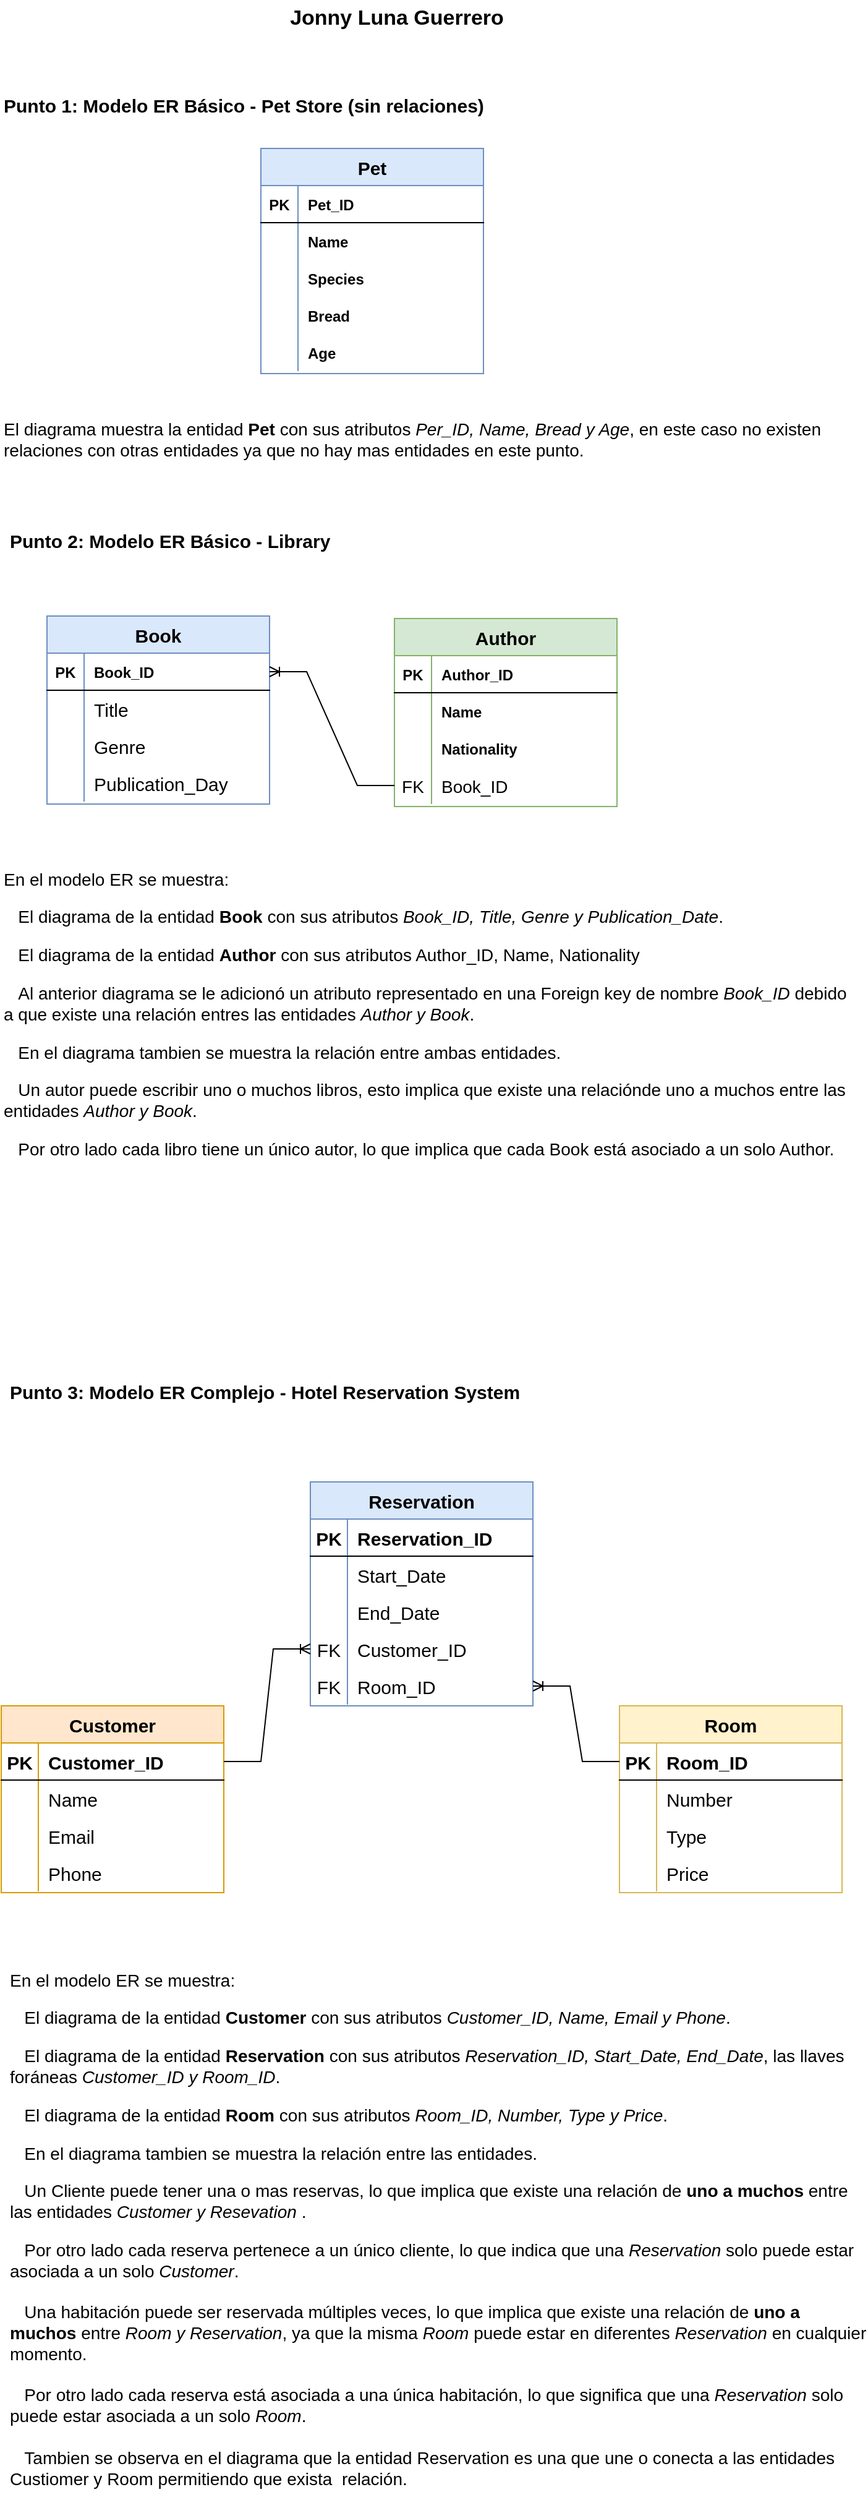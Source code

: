 <mxfile version="20.3.0" type="device"><diagram id="VT2uDDQlR1kWArNkpp_R" name="Página-1"><mxGraphModel dx="899" dy="1710" grid="1" gridSize="10" guides="1" tooltips="1" connect="1" arrows="1" fold="1" page="1" pageScale="1" pageWidth="850" pageHeight="1100" math="0" shadow="0"><root><mxCell id="0"/><mxCell id="1" parent="0"/><mxCell id="bZ0yk12IQ1p3R9AQlH9X-1" value="Pet" style="shape=table;startSize=30;container=1;collapsible=1;childLayout=tableLayout;fixedRows=1;rowLines=0;fontStyle=1;align=center;resizeLast=1;fontSize=15;fillColor=#dae8fc;strokeColor=#6c8ebf;" vertex="1" parent="1"><mxGeometry x="290" y="-930" width="180" height="182" as="geometry"/></mxCell><mxCell id="bZ0yk12IQ1p3R9AQlH9X-2" value="" style="shape=tableRow;horizontal=0;startSize=0;swimlaneHead=0;swimlaneBody=0;fillColor=none;collapsible=0;dropTarget=0;points=[[0,0.5],[1,0.5]];portConstraint=eastwest;top=0;left=0;right=0;bottom=1;" vertex="1" parent="bZ0yk12IQ1p3R9AQlH9X-1"><mxGeometry y="30" width="180" height="30" as="geometry"/></mxCell><mxCell id="bZ0yk12IQ1p3R9AQlH9X-3" value="PK" style="shape=partialRectangle;connectable=0;fillColor=none;top=0;left=0;bottom=0;right=0;fontStyle=1;overflow=hidden;" vertex="1" parent="bZ0yk12IQ1p3R9AQlH9X-2"><mxGeometry width="30" height="30" as="geometry"><mxRectangle width="30" height="30" as="alternateBounds"/></mxGeometry></mxCell><mxCell id="bZ0yk12IQ1p3R9AQlH9X-4" value="Pet_ID" style="shape=partialRectangle;connectable=0;fillColor=none;top=0;left=0;bottom=0;right=0;align=left;spacingLeft=6;fontStyle=1;overflow=hidden;" vertex="1" parent="bZ0yk12IQ1p3R9AQlH9X-2"><mxGeometry x="30" width="150" height="30" as="geometry"><mxRectangle width="150" height="30" as="alternateBounds"/></mxGeometry></mxCell><mxCell id="bZ0yk12IQ1p3R9AQlH9X-5" value="" style="shape=tableRow;horizontal=0;startSize=0;swimlaneHead=0;swimlaneBody=0;fillColor=none;collapsible=0;dropTarget=0;points=[[0,0.5],[1,0.5]];portConstraint=eastwest;top=0;left=0;right=0;bottom=0;" vertex="1" parent="bZ0yk12IQ1p3R9AQlH9X-1"><mxGeometry y="60" width="180" height="30" as="geometry"/></mxCell><mxCell id="bZ0yk12IQ1p3R9AQlH9X-6" value="" style="shape=partialRectangle;connectable=0;fillColor=none;top=0;left=0;bottom=0;right=0;editable=1;overflow=hidden;" vertex="1" parent="bZ0yk12IQ1p3R9AQlH9X-5"><mxGeometry width="30" height="30" as="geometry"><mxRectangle width="30" height="30" as="alternateBounds"/></mxGeometry></mxCell><mxCell id="bZ0yk12IQ1p3R9AQlH9X-7" value="Name" style="shape=partialRectangle;connectable=0;fillColor=none;top=0;left=0;bottom=0;right=0;align=left;spacingLeft=6;overflow=hidden;fontStyle=1" vertex="1" parent="bZ0yk12IQ1p3R9AQlH9X-5"><mxGeometry x="30" width="150" height="30" as="geometry"><mxRectangle width="150" height="30" as="alternateBounds"/></mxGeometry></mxCell><mxCell id="bZ0yk12IQ1p3R9AQlH9X-8" value="" style="shape=tableRow;horizontal=0;startSize=0;swimlaneHead=0;swimlaneBody=0;fillColor=none;collapsible=0;dropTarget=0;points=[[0,0.5],[1,0.5]];portConstraint=eastwest;top=0;left=0;right=0;bottom=0;" vertex="1" parent="bZ0yk12IQ1p3R9AQlH9X-1"><mxGeometry y="90" width="180" height="30" as="geometry"/></mxCell><mxCell id="bZ0yk12IQ1p3R9AQlH9X-9" value="" style="shape=partialRectangle;connectable=0;fillColor=none;top=0;left=0;bottom=0;right=0;editable=1;overflow=hidden;" vertex="1" parent="bZ0yk12IQ1p3R9AQlH9X-8"><mxGeometry width="30" height="30" as="geometry"><mxRectangle width="30" height="30" as="alternateBounds"/></mxGeometry></mxCell><mxCell id="bZ0yk12IQ1p3R9AQlH9X-10" value="Species" style="shape=partialRectangle;connectable=0;fillColor=none;top=0;left=0;bottom=0;right=0;align=left;spacingLeft=6;overflow=hidden;fontStyle=1" vertex="1" parent="bZ0yk12IQ1p3R9AQlH9X-8"><mxGeometry x="30" width="150" height="30" as="geometry"><mxRectangle width="150" height="30" as="alternateBounds"/></mxGeometry></mxCell><mxCell id="bZ0yk12IQ1p3R9AQlH9X-11" value="" style="shape=tableRow;horizontal=0;startSize=0;swimlaneHead=0;swimlaneBody=0;fillColor=none;collapsible=0;dropTarget=0;points=[[0,0.5],[1,0.5]];portConstraint=eastwest;top=0;left=0;right=0;bottom=0;" vertex="1" parent="bZ0yk12IQ1p3R9AQlH9X-1"><mxGeometry y="120" width="180" height="30" as="geometry"/></mxCell><mxCell id="bZ0yk12IQ1p3R9AQlH9X-12" value="" style="shape=partialRectangle;connectable=0;fillColor=none;top=0;left=0;bottom=0;right=0;editable=1;overflow=hidden;" vertex="1" parent="bZ0yk12IQ1p3R9AQlH9X-11"><mxGeometry width="30" height="30" as="geometry"><mxRectangle width="30" height="30" as="alternateBounds"/></mxGeometry></mxCell><mxCell id="bZ0yk12IQ1p3R9AQlH9X-13" value="Bread" style="shape=partialRectangle;connectable=0;fillColor=none;top=0;left=0;bottom=0;right=0;align=left;spacingLeft=6;overflow=hidden;fontStyle=1" vertex="1" parent="bZ0yk12IQ1p3R9AQlH9X-11"><mxGeometry x="30" width="150" height="30" as="geometry"><mxRectangle width="150" height="30" as="alternateBounds"/></mxGeometry></mxCell><mxCell id="bZ0yk12IQ1p3R9AQlH9X-17" value="" style="shape=tableRow;horizontal=0;startSize=0;swimlaneHead=0;swimlaneBody=0;fillColor=none;collapsible=0;dropTarget=0;points=[[0,0.5],[1,0.5]];portConstraint=eastwest;top=0;left=0;right=0;bottom=0;" vertex="1" parent="bZ0yk12IQ1p3R9AQlH9X-1"><mxGeometry y="150" width="180" height="30" as="geometry"/></mxCell><mxCell id="bZ0yk12IQ1p3R9AQlH9X-18" value="" style="shape=partialRectangle;connectable=0;fillColor=none;top=0;left=0;bottom=0;right=0;editable=1;overflow=hidden;" vertex="1" parent="bZ0yk12IQ1p3R9AQlH9X-17"><mxGeometry width="30" height="30" as="geometry"><mxRectangle width="30" height="30" as="alternateBounds"/></mxGeometry></mxCell><mxCell id="bZ0yk12IQ1p3R9AQlH9X-19" value="Age" style="shape=partialRectangle;connectable=0;fillColor=none;top=0;left=0;bottom=0;right=0;align=left;spacingLeft=6;overflow=hidden;fontStyle=1" vertex="1" parent="bZ0yk12IQ1p3R9AQlH9X-17"><mxGeometry x="30" width="150" height="30" as="geometry"><mxRectangle width="150" height="30" as="alternateBounds"/></mxGeometry></mxCell><mxCell id="bZ0yk12IQ1p3R9AQlH9X-20" value="Punto 1: Modelo ER Básico - Pet Store (sin relaciones)" style="text;whiteSpace=wrap;html=1;fontStyle=1;fontSize=15;" vertex="1" parent="1"><mxGeometry x="80" y="-980" width="440" height="40" as="geometry"/></mxCell><mxCell id="bZ0yk12IQ1p3R9AQlH9X-21" value="Punto 2: Modelo ER Básico - Library" style="text;whiteSpace=wrap;html=1;fontSize=15;fontStyle=1" vertex="1" parent="1"><mxGeometry x="85" y="-628" width="280" height="40" as="geometry"/></mxCell><mxCell id="bZ0yk12IQ1p3R9AQlH9X-22" value="Book" style="shape=table;startSize=30;container=1;collapsible=1;childLayout=tableLayout;fixedRows=1;rowLines=0;fontStyle=1;align=center;resizeLast=1;fontSize=15;fillColor=#dae8fc;strokeColor=#6c8ebf;" vertex="1" parent="1"><mxGeometry x="117" y="-552" width="180" height="152" as="geometry"/></mxCell><mxCell id="bZ0yk12IQ1p3R9AQlH9X-23" value="" style="shape=tableRow;horizontal=0;startSize=0;swimlaneHead=0;swimlaneBody=0;fillColor=none;collapsible=0;dropTarget=0;points=[[0,0.5],[1,0.5]];portConstraint=eastwest;top=0;left=0;right=0;bottom=1;fontSize=15;" vertex="1" parent="bZ0yk12IQ1p3R9AQlH9X-22"><mxGeometry y="30" width="180" height="30" as="geometry"/></mxCell><mxCell id="bZ0yk12IQ1p3R9AQlH9X-24" value="PK" style="shape=partialRectangle;connectable=0;fillColor=none;top=0;left=0;bottom=0;right=0;fontStyle=1;overflow=hidden;fontSize=12;" vertex="1" parent="bZ0yk12IQ1p3R9AQlH9X-23"><mxGeometry width="30" height="30" as="geometry"><mxRectangle width="30" height="30" as="alternateBounds"/></mxGeometry></mxCell><mxCell id="bZ0yk12IQ1p3R9AQlH9X-25" value="Book_ID" style="shape=partialRectangle;connectable=0;fillColor=none;top=0;left=0;bottom=0;right=0;align=left;spacingLeft=6;fontStyle=1;overflow=hidden;fontSize=12;" vertex="1" parent="bZ0yk12IQ1p3R9AQlH9X-23"><mxGeometry x="30" width="150" height="30" as="geometry"><mxRectangle width="150" height="30" as="alternateBounds"/></mxGeometry></mxCell><mxCell id="bZ0yk12IQ1p3R9AQlH9X-26" value="" style="shape=tableRow;horizontal=0;startSize=0;swimlaneHead=0;swimlaneBody=0;fillColor=none;collapsible=0;dropTarget=0;points=[[0,0.5],[1,0.5]];portConstraint=eastwest;top=0;left=0;right=0;bottom=0;fontSize=15;" vertex="1" parent="bZ0yk12IQ1p3R9AQlH9X-22"><mxGeometry y="60" width="180" height="30" as="geometry"/></mxCell><mxCell id="bZ0yk12IQ1p3R9AQlH9X-27" value="" style="shape=partialRectangle;connectable=0;fillColor=none;top=0;left=0;bottom=0;right=0;editable=1;overflow=hidden;fontSize=15;" vertex="1" parent="bZ0yk12IQ1p3R9AQlH9X-26"><mxGeometry width="30" height="30" as="geometry"><mxRectangle width="30" height="30" as="alternateBounds"/></mxGeometry></mxCell><mxCell id="bZ0yk12IQ1p3R9AQlH9X-28" value="Title" style="shape=partialRectangle;connectable=0;fillColor=none;top=0;left=0;bottom=0;right=0;align=left;spacingLeft=6;overflow=hidden;fontSize=15;" vertex="1" parent="bZ0yk12IQ1p3R9AQlH9X-26"><mxGeometry x="30" width="150" height="30" as="geometry"><mxRectangle width="150" height="30" as="alternateBounds"/></mxGeometry></mxCell><mxCell id="bZ0yk12IQ1p3R9AQlH9X-29" value="" style="shape=tableRow;horizontal=0;startSize=0;swimlaneHead=0;swimlaneBody=0;fillColor=none;collapsible=0;dropTarget=0;points=[[0,0.5],[1,0.5]];portConstraint=eastwest;top=0;left=0;right=0;bottom=0;fontSize=15;" vertex="1" parent="bZ0yk12IQ1p3R9AQlH9X-22"><mxGeometry y="90" width="180" height="30" as="geometry"/></mxCell><mxCell id="bZ0yk12IQ1p3R9AQlH9X-30" value="" style="shape=partialRectangle;connectable=0;fillColor=none;top=0;left=0;bottom=0;right=0;editable=1;overflow=hidden;fontSize=15;" vertex="1" parent="bZ0yk12IQ1p3R9AQlH9X-29"><mxGeometry width="30" height="30" as="geometry"><mxRectangle width="30" height="30" as="alternateBounds"/></mxGeometry></mxCell><mxCell id="bZ0yk12IQ1p3R9AQlH9X-31" value="Genre" style="shape=partialRectangle;connectable=0;fillColor=none;top=0;left=0;bottom=0;right=0;align=left;spacingLeft=6;overflow=hidden;fontSize=15;" vertex="1" parent="bZ0yk12IQ1p3R9AQlH9X-29"><mxGeometry x="30" width="150" height="30" as="geometry"><mxRectangle width="150" height="30" as="alternateBounds"/></mxGeometry></mxCell><mxCell id="bZ0yk12IQ1p3R9AQlH9X-32" value="" style="shape=tableRow;horizontal=0;startSize=0;swimlaneHead=0;swimlaneBody=0;fillColor=none;collapsible=0;dropTarget=0;points=[[0,0.5],[1,0.5]];portConstraint=eastwest;top=0;left=0;right=0;bottom=0;fontSize=15;" vertex="1" parent="bZ0yk12IQ1p3R9AQlH9X-22"><mxGeometry y="120" width="180" height="30" as="geometry"/></mxCell><mxCell id="bZ0yk12IQ1p3R9AQlH9X-33" value="" style="shape=partialRectangle;connectable=0;fillColor=none;top=0;left=0;bottom=0;right=0;editable=1;overflow=hidden;fontSize=15;" vertex="1" parent="bZ0yk12IQ1p3R9AQlH9X-32"><mxGeometry width="30" height="30" as="geometry"><mxRectangle width="30" height="30" as="alternateBounds"/></mxGeometry></mxCell><mxCell id="bZ0yk12IQ1p3R9AQlH9X-34" value="Publication_Day" style="shape=partialRectangle;connectable=0;fillColor=none;top=0;left=0;bottom=0;right=0;align=left;spacingLeft=6;overflow=hidden;fontSize=15;" vertex="1" parent="bZ0yk12IQ1p3R9AQlH9X-32"><mxGeometry x="30" width="150" height="30" as="geometry"><mxRectangle width="150" height="30" as="alternateBounds"/></mxGeometry></mxCell><mxCell id="bZ0yk12IQ1p3R9AQlH9X-35" value="Author" style="shape=table;startSize=30;container=1;collapsible=1;childLayout=tableLayout;fixedRows=1;rowLines=0;fontStyle=1;align=center;resizeLast=1;fontSize=15;fillColor=#d5e8d4;strokeColor=#82b366;" vertex="1" parent="1"><mxGeometry x="398" y="-550" width="180" height="152" as="geometry"/></mxCell><mxCell id="bZ0yk12IQ1p3R9AQlH9X-36" value="" style="shape=tableRow;horizontal=0;startSize=0;swimlaneHead=0;swimlaneBody=0;fillColor=none;collapsible=0;dropTarget=0;points=[[0,0.5],[1,0.5]];portConstraint=eastwest;top=0;left=0;right=0;bottom=1;fontSize=12;" vertex="1" parent="bZ0yk12IQ1p3R9AQlH9X-35"><mxGeometry y="30" width="180" height="30" as="geometry"/></mxCell><mxCell id="bZ0yk12IQ1p3R9AQlH9X-37" value="PK" style="shape=partialRectangle;connectable=0;fillColor=none;top=0;left=0;bottom=0;right=0;fontStyle=1;overflow=hidden;fontSize=12;" vertex="1" parent="bZ0yk12IQ1p3R9AQlH9X-36"><mxGeometry width="30" height="30" as="geometry"><mxRectangle width="30" height="30" as="alternateBounds"/></mxGeometry></mxCell><mxCell id="bZ0yk12IQ1p3R9AQlH9X-38" value="Author_ID" style="shape=partialRectangle;connectable=0;fillColor=none;top=0;left=0;bottom=0;right=0;align=left;spacingLeft=6;fontStyle=1;overflow=hidden;fontSize=12;" vertex="1" parent="bZ0yk12IQ1p3R9AQlH9X-36"><mxGeometry x="30" width="150" height="30" as="geometry"><mxRectangle width="150" height="30" as="alternateBounds"/></mxGeometry></mxCell><mxCell id="bZ0yk12IQ1p3R9AQlH9X-39" value="" style="shape=tableRow;horizontal=0;startSize=0;swimlaneHead=0;swimlaneBody=0;fillColor=none;collapsible=0;dropTarget=0;points=[[0,0.5],[1,0.5]];portConstraint=eastwest;top=0;left=0;right=0;bottom=0;fontSize=12;" vertex="1" parent="bZ0yk12IQ1p3R9AQlH9X-35"><mxGeometry y="60" width="180" height="30" as="geometry"/></mxCell><mxCell id="bZ0yk12IQ1p3R9AQlH9X-40" value="" style="shape=partialRectangle;connectable=0;fillColor=none;top=0;left=0;bottom=0;right=0;editable=1;overflow=hidden;fontSize=12;" vertex="1" parent="bZ0yk12IQ1p3R9AQlH9X-39"><mxGeometry width="30" height="30" as="geometry"><mxRectangle width="30" height="30" as="alternateBounds"/></mxGeometry></mxCell><mxCell id="bZ0yk12IQ1p3R9AQlH9X-41" value="Name" style="shape=partialRectangle;connectable=0;fillColor=none;top=0;left=0;bottom=0;right=0;align=left;spacingLeft=6;overflow=hidden;fontSize=12;fontStyle=1" vertex="1" parent="bZ0yk12IQ1p3R9AQlH9X-39"><mxGeometry x="30" width="150" height="30" as="geometry"><mxRectangle width="150" height="30" as="alternateBounds"/></mxGeometry></mxCell><mxCell id="bZ0yk12IQ1p3R9AQlH9X-42" value="" style="shape=tableRow;horizontal=0;startSize=0;swimlaneHead=0;swimlaneBody=0;fillColor=none;collapsible=0;dropTarget=0;points=[[0,0.5],[1,0.5]];portConstraint=eastwest;top=0;left=0;right=0;bottom=0;fontSize=12;" vertex="1" parent="bZ0yk12IQ1p3R9AQlH9X-35"><mxGeometry y="90" width="180" height="30" as="geometry"/></mxCell><mxCell id="bZ0yk12IQ1p3R9AQlH9X-43" value="" style="shape=partialRectangle;connectable=0;fillColor=none;top=0;left=0;bottom=0;right=0;editable=1;overflow=hidden;fontSize=12;" vertex="1" parent="bZ0yk12IQ1p3R9AQlH9X-42"><mxGeometry width="30" height="30" as="geometry"><mxRectangle width="30" height="30" as="alternateBounds"/></mxGeometry></mxCell><mxCell id="bZ0yk12IQ1p3R9AQlH9X-44" value="Nationality" style="shape=partialRectangle;connectable=0;fillColor=none;top=0;left=0;bottom=0;right=0;align=left;spacingLeft=6;overflow=hidden;fontSize=12;fontStyle=1" vertex="1" parent="bZ0yk12IQ1p3R9AQlH9X-42"><mxGeometry x="30" width="150" height="30" as="geometry"><mxRectangle width="150" height="30" as="alternateBounds"/></mxGeometry></mxCell><mxCell id="bZ0yk12IQ1p3R9AQlH9X-113" value="" style="shape=tableRow;horizontal=0;startSize=0;swimlaneHead=0;swimlaneBody=0;fillColor=none;collapsible=0;dropTarget=0;points=[[0,0.5],[1,0.5]];portConstraint=eastwest;top=0;left=0;right=0;bottom=0;fontFamily=Helvetica;fontSize=14;" vertex="1" parent="bZ0yk12IQ1p3R9AQlH9X-35"><mxGeometry y="120" width="180" height="30" as="geometry"/></mxCell><mxCell id="bZ0yk12IQ1p3R9AQlH9X-114" value="FK" style="shape=partialRectangle;connectable=0;fillColor=none;top=0;left=0;bottom=0;right=0;fontStyle=0;overflow=hidden;fontFamily=Helvetica;fontSize=14;" vertex="1" parent="bZ0yk12IQ1p3R9AQlH9X-113"><mxGeometry width="30" height="30" as="geometry"><mxRectangle width="30" height="30" as="alternateBounds"/></mxGeometry></mxCell><mxCell id="bZ0yk12IQ1p3R9AQlH9X-115" value="Book_ID" style="shape=partialRectangle;connectable=0;fillColor=none;top=0;left=0;bottom=0;right=0;align=left;spacingLeft=6;fontStyle=0;overflow=hidden;fontFamily=Helvetica;fontSize=14;" vertex="1" parent="bZ0yk12IQ1p3R9AQlH9X-113"><mxGeometry x="30" width="150" height="30" as="geometry"><mxRectangle width="150" height="30" as="alternateBounds"/></mxGeometry></mxCell><mxCell id="bZ0yk12IQ1p3R9AQlH9X-49" value="" style="edgeStyle=entityRelationEdgeStyle;fontSize=12;html=1;endArrow=ERoneToMany;rounded=0;entryX=1;entryY=0.5;entryDx=0;entryDy=0;exitX=0;exitY=0.5;exitDx=0;exitDy=0;" edge="1" parent="1" source="bZ0yk12IQ1p3R9AQlH9X-113" target="bZ0yk12IQ1p3R9AQlH9X-23"><mxGeometry width="100" height="100" relative="1" as="geometry"><mxPoint x="465" y="-387" as="sourcePoint"/><mxPoint x="365" y="-487" as="targetPoint"/></mxGeometry></mxCell><mxCell id="bZ0yk12IQ1p3R9AQlH9X-50" value="Punto 3: Modelo ER Complejo - Hotel Reservation System" style="text;whiteSpace=wrap;html=1;fontSize=15;fontStyle=1" vertex="1" parent="1"><mxGeometry x="85" y="60" width="430" height="40" as="geometry"/></mxCell><mxCell id="bZ0yk12IQ1p3R9AQlH9X-51" value="Customer" style="shape=table;startSize=30;container=1;collapsible=1;childLayout=tableLayout;fixedRows=1;rowLines=0;fontStyle=1;align=center;resizeLast=1;fontSize=15;fillColor=#ffe6cc;strokeColor=#d79b00;" vertex="1" parent="1"><mxGeometry x="80" y="329" width="180" height="151" as="geometry"/></mxCell><mxCell id="bZ0yk12IQ1p3R9AQlH9X-52" value="" style="shape=tableRow;horizontal=0;startSize=0;swimlaneHead=0;swimlaneBody=0;fillColor=none;collapsible=0;dropTarget=0;points=[[0,0.5],[1,0.5]];portConstraint=eastwest;top=0;left=0;right=0;bottom=1;fontSize=15;" vertex="1" parent="bZ0yk12IQ1p3R9AQlH9X-51"><mxGeometry y="30" width="180" height="30" as="geometry"/></mxCell><mxCell id="bZ0yk12IQ1p3R9AQlH9X-53" value="PK" style="shape=partialRectangle;connectable=0;fillColor=none;top=0;left=0;bottom=0;right=0;fontStyle=1;overflow=hidden;fontSize=15;" vertex="1" parent="bZ0yk12IQ1p3R9AQlH9X-52"><mxGeometry width="30" height="30" as="geometry"><mxRectangle width="30" height="30" as="alternateBounds"/></mxGeometry></mxCell><mxCell id="bZ0yk12IQ1p3R9AQlH9X-54" value="Customer_ID" style="shape=partialRectangle;connectable=0;fillColor=none;top=0;left=0;bottom=0;right=0;align=left;spacingLeft=6;fontStyle=1;overflow=hidden;fontSize=15;" vertex="1" parent="bZ0yk12IQ1p3R9AQlH9X-52"><mxGeometry x="30" width="150" height="30" as="geometry"><mxRectangle width="150" height="30" as="alternateBounds"/></mxGeometry></mxCell><mxCell id="bZ0yk12IQ1p3R9AQlH9X-55" value="" style="shape=tableRow;horizontal=0;startSize=0;swimlaneHead=0;swimlaneBody=0;fillColor=none;collapsible=0;dropTarget=0;points=[[0,0.5],[1,0.5]];portConstraint=eastwest;top=0;left=0;right=0;bottom=0;fontSize=15;" vertex="1" parent="bZ0yk12IQ1p3R9AQlH9X-51"><mxGeometry y="60" width="180" height="30" as="geometry"/></mxCell><mxCell id="bZ0yk12IQ1p3R9AQlH9X-56" value="" style="shape=partialRectangle;connectable=0;fillColor=none;top=0;left=0;bottom=0;right=0;editable=1;overflow=hidden;fontSize=15;" vertex="1" parent="bZ0yk12IQ1p3R9AQlH9X-55"><mxGeometry width="30" height="30" as="geometry"><mxRectangle width="30" height="30" as="alternateBounds"/></mxGeometry></mxCell><mxCell id="bZ0yk12IQ1p3R9AQlH9X-57" value="Name" style="shape=partialRectangle;connectable=0;fillColor=none;top=0;left=0;bottom=0;right=0;align=left;spacingLeft=6;overflow=hidden;fontSize=15;" vertex="1" parent="bZ0yk12IQ1p3R9AQlH9X-55"><mxGeometry x="30" width="150" height="30" as="geometry"><mxRectangle width="150" height="30" as="alternateBounds"/></mxGeometry></mxCell><mxCell id="bZ0yk12IQ1p3R9AQlH9X-58" value="" style="shape=tableRow;horizontal=0;startSize=0;swimlaneHead=0;swimlaneBody=0;fillColor=none;collapsible=0;dropTarget=0;points=[[0,0.5],[1,0.5]];portConstraint=eastwest;top=0;left=0;right=0;bottom=0;fontSize=15;" vertex="1" parent="bZ0yk12IQ1p3R9AQlH9X-51"><mxGeometry y="90" width="180" height="30" as="geometry"/></mxCell><mxCell id="bZ0yk12IQ1p3R9AQlH9X-59" value="" style="shape=partialRectangle;connectable=0;fillColor=none;top=0;left=0;bottom=0;right=0;editable=1;overflow=hidden;fontSize=15;" vertex="1" parent="bZ0yk12IQ1p3R9AQlH9X-58"><mxGeometry width="30" height="30" as="geometry"><mxRectangle width="30" height="30" as="alternateBounds"/></mxGeometry></mxCell><mxCell id="bZ0yk12IQ1p3R9AQlH9X-60" value="Email" style="shape=partialRectangle;connectable=0;fillColor=none;top=0;left=0;bottom=0;right=0;align=left;spacingLeft=6;overflow=hidden;fontSize=15;" vertex="1" parent="bZ0yk12IQ1p3R9AQlH9X-58"><mxGeometry x="30" width="150" height="30" as="geometry"><mxRectangle width="150" height="30" as="alternateBounds"/></mxGeometry></mxCell><mxCell id="bZ0yk12IQ1p3R9AQlH9X-61" value="" style="shape=tableRow;horizontal=0;startSize=0;swimlaneHead=0;swimlaneBody=0;fillColor=none;collapsible=0;dropTarget=0;points=[[0,0.5],[1,0.5]];portConstraint=eastwest;top=0;left=0;right=0;bottom=0;fontSize=15;" vertex="1" parent="bZ0yk12IQ1p3R9AQlH9X-51"><mxGeometry y="120" width="180" height="30" as="geometry"/></mxCell><mxCell id="bZ0yk12IQ1p3R9AQlH9X-62" value="" style="shape=partialRectangle;connectable=0;fillColor=none;top=0;left=0;bottom=0;right=0;editable=1;overflow=hidden;fontSize=15;" vertex="1" parent="bZ0yk12IQ1p3R9AQlH9X-61"><mxGeometry width="30" height="30" as="geometry"><mxRectangle width="30" height="30" as="alternateBounds"/></mxGeometry></mxCell><mxCell id="bZ0yk12IQ1p3R9AQlH9X-63" value="Phone" style="shape=partialRectangle;connectable=0;fillColor=none;top=0;left=0;bottom=0;right=0;align=left;spacingLeft=6;overflow=hidden;fontSize=15;" vertex="1" parent="bZ0yk12IQ1p3R9AQlH9X-61"><mxGeometry x="30" width="150" height="30" as="geometry"><mxRectangle width="150" height="30" as="alternateBounds"/></mxGeometry></mxCell><mxCell id="bZ0yk12IQ1p3R9AQlH9X-64" value="Room" style="shape=table;startSize=30;container=1;collapsible=1;childLayout=tableLayout;fixedRows=1;rowLines=0;fontStyle=1;align=center;resizeLast=1;fontSize=15;fillColor=#fff2cc;strokeColor=#d6b656;" vertex="1" parent="1"><mxGeometry x="580" y="329" width="180" height="151" as="geometry"/></mxCell><mxCell id="bZ0yk12IQ1p3R9AQlH9X-65" value="" style="shape=tableRow;horizontal=0;startSize=0;swimlaneHead=0;swimlaneBody=0;fillColor=none;collapsible=0;dropTarget=0;points=[[0,0.5],[1,0.5]];portConstraint=eastwest;top=0;left=0;right=0;bottom=1;fontSize=15;" vertex="1" parent="bZ0yk12IQ1p3R9AQlH9X-64"><mxGeometry y="30" width="180" height="30" as="geometry"/></mxCell><mxCell id="bZ0yk12IQ1p3R9AQlH9X-66" value="PK" style="shape=partialRectangle;connectable=0;fillColor=none;top=0;left=0;bottom=0;right=0;fontStyle=1;overflow=hidden;fontSize=15;" vertex="1" parent="bZ0yk12IQ1p3R9AQlH9X-65"><mxGeometry width="30" height="30" as="geometry"><mxRectangle width="30" height="30" as="alternateBounds"/></mxGeometry></mxCell><mxCell id="bZ0yk12IQ1p3R9AQlH9X-67" value="Room_ID" style="shape=partialRectangle;connectable=0;fillColor=none;top=0;left=0;bottom=0;right=0;align=left;spacingLeft=6;fontStyle=1;overflow=hidden;fontSize=15;" vertex="1" parent="bZ0yk12IQ1p3R9AQlH9X-65"><mxGeometry x="30" width="150" height="30" as="geometry"><mxRectangle width="150" height="30" as="alternateBounds"/></mxGeometry></mxCell><mxCell id="bZ0yk12IQ1p3R9AQlH9X-68" value="" style="shape=tableRow;horizontal=0;startSize=0;swimlaneHead=0;swimlaneBody=0;fillColor=none;collapsible=0;dropTarget=0;points=[[0,0.5],[1,0.5]];portConstraint=eastwest;top=0;left=0;right=0;bottom=0;fontSize=15;" vertex="1" parent="bZ0yk12IQ1p3R9AQlH9X-64"><mxGeometry y="60" width="180" height="30" as="geometry"/></mxCell><mxCell id="bZ0yk12IQ1p3R9AQlH9X-69" value="" style="shape=partialRectangle;connectable=0;fillColor=none;top=0;left=0;bottom=0;right=0;editable=1;overflow=hidden;fontSize=15;" vertex="1" parent="bZ0yk12IQ1p3R9AQlH9X-68"><mxGeometry width="30" height="30" as="geometry"><mxRectangle width="30" height="30" as="alternateBounds"/></mxGeometry></mxCell><mxCell id="bZ0yk12IQ1p3R9AQlH9X-70" value="Number" style="shape=partialRectangle;connectable=0;fillColor=none;top=0;left=0;bottom=0;right=0;align=left;spacingLeft=6;overflow=hidden;fontSize=15;" vertex="1" parent="bZ0yk12IQ1p3R9AQlH9X-68"><mxGeometry x="30" width="150" height="30" as="geometry"><mxRectangle width="150" height="30" as="alternateBounds"/></mxGeometry></mxCell><mxCell id="bZ0yk12IQ1p3R9AQlH9X-71" value="" style="shape=tableRow;horizontal=0;startSize=0;swimlaneHead=0;swimlaneBody=0;fillColor=none;collapsible=0;dropTarget=0;points=[[0,0.5],[1,0.5]];portConstraint=eastwest;top=0;left=0;right=0;bottom=0;fontSize=15;" vertex="1" parent="bZ0yk12IQ1p3R9AQlH9X-64"><mxGeometry y="90" width="180" height="30" as="geometry"/></mxCell><mxCell id="bZ0yk12IQ1p3R9AQlH9X-72" value="" style="shape=partialRectangle;connectable=0;fillColor=none;top=0;left=0;bottom=0;right=0;editable=1;overflow=hidden;fontSize=15;" vertex="1" parent="bZ0yk12IQ1p3R9AQlH9X-71"><mxGeometry width="30" height="30" as="geometry"><mxRectangle width="30" height="30" as="alternateBounds"/></mxGeometry></mxCell><mxCell id="bZ0yk12IQ1p3R9AQlH9X-73" value="Type" style="shape=partialRectangle;connectable=0;fillColor=none;top=0;left=0;bottom=0;right=0;align=left;spacingLeft=6;overflow=hidden;fontSize=15;" vertex="1" parent="bZ0yk12IQ1p3R9AQlH9X-71"><mxGeometry x="30" width="150" height="30" as="geometry"><mxRectangle width="150" height="30" as="alternateBounds"/></mxGeometry></mxCell><mxCell id="bZ0yk12IQ1p3R9AQlH9X-74" value="" style="shape=tableRow;horizontal=0;startSize=0;swimlaneHead=0;swimlaneBody=0;fillColor=none;collapsible=0;dropTarget=0;points=[[0,0.5],[1,0.5]];portConstraint=eastwest;top=0;left=0;right=0;bottom=0;fontSize=15;" vertex="1" parent="bZ0yk12IQ1p3R9AQlH9X-64"><mxGeometry y="120" width="180" height="30" as="geometry"/></mxCell><mxCell id="bZ0yk12IQ1p3R9AQlH9X-75" value="" style="shape=partialRectangle;connectable=0;fillColor=none;top=0;left=0;bottom=0;right=0;editable=1;overflow=hidden;fontSize=15;" vertex="1" parent="bZ0yk12IQ1p3R9AQlH9X-74"><mxGeometry width="30" height="30" as="geometry"><mxRectangle width="30" height="30" as="alternateBounds"/></mxGeometry></mxCell><mxCell id="bZ0yk12IQ1p3R9AQlH9X-76" value="Price" style="shape=partialRectangle;connectable=0;fillColor=none;top=0;left=0;bottom=0;right=0;align=left;spacingLeft=6;overflow=hidden;fontSize=15;" vertex="1" parent="bZ0yk12IQ1p3R9AQlH9X-74"><mxGeometry x="30" width="150" height="30" as="geometry"><mxRectangle width="150" height="30" as="alternateBounds"/></mxGeometry></mxCell><mxCell id="bZ0yk12IQ1p3R9AQlH9X-77" value="Reservation" style="shape=table;startSize=30;container=1;collapsible=1;childLayout=tableLayout;fixedRows=1;rowLines=0;fontStyle=1;align=center;resizeLast=1;fontSize=15;fillColor=#dae8fc;strokeColor=#6c8ebf;" vertex="1" parent="1"><mxGeometry x="330" y="148" width="180" height="181" as="geometry"/></mxCell><mxCell id="bZ0yk12IQ1p3R9AQlH9X-78" value="" style="shape=tableRow;horizontal=0;startSize=0;swimlaneHead=0;swimlaneBody=0;fillColor=none;collapsible=0;dropTarget=0;points=[[0,0.5],[1,0.5]];portConstraint=eastwest;top=0;left=0;right=0;bottom=1;fontSize=15;" vertex="1" parent="bZ0yk12IQ1p3R9AQlH9X-77"><mxGeometry y="30" width="180" height="30" as="geometry"/></mxCell><mxCell id="bZ0yk12IQ1p3R9AQlH9X-79" value="PK" style="shape=partialRectangle;connectable=0;fillColor=none;top=0;left=0;bottom=0;right=0;fontStyle=1;overflow=hidden;fontSize=15;" vertex="1" parent="bZ0yk12IQ1p3R9AQlH9X-78"><mxGeometry width="30" height="30" as="geometry"><mxRectangle width="30" height="30" as="alternateBounds"/></mxGeometry></mxCell><mxCell id="bZ0yk12IQ1p3R9AQlH9X-80" value="Reservation_ID" style="shape=partialRectangle;connectable=0;fillColor=none;top=0;left=0;bottom=0;right=0;align=left;spacingLeft=6;fontStyle=1;overflow=hidden;fontSize=15;" vertex="1" parent="bZ0yk12IQ1p3R9AQlH9X-78"><mxGeometry x="30" width="150" height="30" as="geometry"><mxRectangle width="150" height="30" as="alternateBounds"/></mxGeometry></mxCell><mxCell id="bZ0yk12IQ1p3R9AQlH9X-81" value="" style="shape=tableRow;horizontal=0;startSize=0;swimlaneHead=0;swimlaneBody=0;fillColor=none;collapsible=0;dropTarget=0;points=[[0,0.5],[1,0.5]];portConstraint=eastwest;top=0;left=0;right=0;bottom=0;fontSize=15;" vertex="1" parent="bZ0yk12IQ1p3R9AQlH9X-77"><mxGeometry y="60" width="180" height="30" as="geometry"/></mxCell><mxCell id="bZ0yk12IQ1p3R9AQlH9X-82" value="" style="shape=partialRectangle;connectable=0;fillColor=none;top=0;left=0;bottom=0;right=0;editable=1;overflow=hidden;fontSize=15;" vertex="1" parent="bZ0yk12IQ1p3R9AQlH9X-81"><mxGeometry width="30" height="30" as="geometry"><mxRectangle width="30" height="30" as="alternateBounds"/></mxGeometry></mxCell><mxCell id="bZ0yk12IQ1p3R9AQlH9X-83" value="Start_Date" style="shape=partialRectangle;connectable=0;fillColor=none;top=0;left=0;bottom=0;right=0;align=left;spacingLeft=6;overflow=hidden;fontSize=15;" vertex="1" parent="bZ0yk12IQ1p3R9AQlH9X-81"><mxGeometry x="30" width="150" height="30" as="geometry"><mxRectangle width="150" height="30" as="alternateBounds"/></mxGeometry></mxCell><mxCell id="bZ0yk12IQ1p3R9AQlH9X-84" value="" style="shape=tableRow;horizontal=0;startSize=0;swimlaneHead=0;swimlaneBody=0;fillColor=none;collapsible=0;dropTarget=0;points=[[0,0.5],[1,0.5]];portConstraint=eastwest;top=0;left=0;right=0;bottom=0;fontSize=15;" vertex="1" parent="bZ0yk12IQ1p3R9AQlH9X-77"><mxGeometry y="90" width="180" height="30" as="geometry"/></mxCell><mxCell id="bZ0yk12IQ1p3R9AQlH9X-85" value="" style="shape=partialRectangle;connectable=0;fillColor=none;top=0;left=0;bottom=0;right=0;editable=1;overflow=hidden;fontSize=15;" vertex="1" parent="bZ0yk12IQ1p3R9AQlH9X-84"><mxGeometry width="30" height="30" as="geometry"><mxRectangle width="30" height="30" as="alternateBounds"/></mxGeometry></mxCell><mxCell id="bZ0yk12IQ1p3R9AQlH9X-86" value="End_Date" style="shape=partialRectangle;connectable=0;fillColor=none;top=0;left=0;bottom=0;right=0;align=left;spacingLeft=6;overflow=hidden;fontSize=15;" vertex="1" parent="bZ0yk12IQ1p3R9AQlH9X-84"><mxGeometry x="30" width="150" height="30" as="geometry"><mxRectangle width="150" height="30" as="alternateBounds"/></mxGeometry></mxCell><mxCell id="bZ0yk12IQ1p3R9AQlH9X-94" value="" style="shape=tableRow;horizontal=0;startSize=0;swimlaneHead=0;swimlaneBody=0;fillColor=none;collapsible=0;dropTarget=0;points=[[0,0.5],[1,0.5]];portConstraint=eastwest;top=0;left=0;right=0;bottom=0;fontSize=15;" vertex="1" parent="bZ0yk12IQ1p3R9AQlH9X-77"><mxGeometry y="120" width="180" height="30" as="geometry"/></mxCell><mxCell id="bZ0yk12IQ1p3R9AQlH9X-95" value="FK" style="shape=partialRectangle;connectable=0;fillColor=none;top=0;left=0;bottom=0;right=0;fontStyle=0;overflow=hidden;fontSize=15;" vertex="1" parent="bZ0yk12IQ1p3R9AQlH9X-94"><mxGeometry width="30" height="30" as="geometry"><mxRectangle width="30" height="30" as="alternateBounds"/></mxGeometry></mxCell><mxCell id="bZ0yk12IQ1p3R9AQlH9X-96" value="Customer_ID" style="shape=partialRectangle;connectable=0;fillColor=none;top=0;left=0;bottom=0;right=0;align=left;spacingLeft=6;fontStyle=0;overflow=hidden;fontSize=15;" vertex="1" parent="bZ0yk12IQ1p3R9AQlH9X-94"><mxGeometry x="30" width="150" height="30" as="geometry"><mxRectangle width="150" height="30" as="alternateBounds"/></mxGeometry></mxCell><mxCell id="bZ0yk12IQ1p3R9AQlH9X-98" value="" style="shape=tableRow;horizontal=0;startSize=0;swimlaneHead=0;swimlaneBody=0;fillColor=none;collapsible=0;dropTarget=0;points=[[0,0.5],[1,0.5]];portConstraint=eastwest;top=0;left=0;right=0;bottom=0;fontSize=15;" vertex="1" parent="bZ0yk12IQ1p3R9AQlH9X-77"><mxGeometry y="150" width="180" height="30" as="geometry"/></mxCell><mxCell id="bZ0yk12IQ1p3R9AQlH9X-99" value="FK" style="shape=partialRectangle;connectable=0;fillColor=none;top=0;left=0;bottom=0;right=0;fontStyle=0;overflow=hidden;fontSize=15;" vertex="1" parent="bZ0yk12IQ1p3R9AQlH9X-98"><mxGeometry width="30" height="30" as="geometry"><mxRectangle width="30" height="30" as="alternateBounds"/></mxGeometry></mxCell><mxCell id="bZ0yk12IQ1p3R9AQlH9X-100" value="Room_ID" style="shape=partialRectangle;connectable=0;fillColor=none;top=0;left=0;bottom=0;right=0;align=left;spacingLeft=6;fontStyle=0;overflow=hidden;fontSize=15;" vertex="1" parent="bZ0yk12IQ1p3R9AQlH9X-98"><mxGeometry x="30" width="150" height="30" as="geometry"><mxRectangle width="150" height="30" as="alternateBounds"/></mxGeometry></mxCell><mxCell id="bZ0yk12IQ1p3R9AQlH9X-101" value="" style="edgeStyle=entityRelationEdgeStyle;fontSize=12;html=1;endArrow=ERoneToMany;rounded=0;exitX=1;exitY=0.5;exitDx=0;exitDy=0;entryX=0;entryY=0.5;entryDx=0;entryDy=0;" edge="1" parent="1" source="bZ0yk12IQ1p3R9AQlH9X-52" target="bZ0yk12IQ1p3R9AQlH9X-94"><mxGeometry width="100" height="100" relative="1" as="geometry"><mxPoint x="370" y="308" as="sourcePoint"/><mxPoint x="470" y="208" as="targetPoint"/></mxGeometry></mxCell><mxCell id="bZ0yk12IQ1p3R9AQlH9X-102" value="" style="edgeStyle=entityRelationEdgeStyle;fontSize=12;html=1;endArrow=ERoneToMany;rounded=0;entryX=1;entryY=0.5;entryDx=0;entryDy=0;exitX=0;exitY=0.5;exitDx=0;exitDy=0;" edge="1" parent="1" source="bZ0yk12IQ1p3R9AQlH9X-65" target="bZ0yk12IQ1p3R9AQlH9X-98"><mxGeometry width="100" height="100" relative="1" as="geometry"><mxPoint x="475" y="478" as="sourcePoint"/><mxPoint x="375" y="378" as="targetPoint"/></mxGeometry></mxCell><mxCell id="bZ0yk12IQ1p3R9AQlH9X-104" value="&lt;p style=&quot;font-size: 14px;&quot;&gt;&lt;font style=&quot;font-size: 14px;&quot;&gt;El diagrama muestra la entidad &lt;b&gt;Pet&lt;/b&gt; con sus atributos &lt;i&gt;Per_ID, Name, Bread y Age&lt;/i&gt;, en este caso no existen relaciones con otras entidades ya que no hay mas entidades en este punto.&lt;/font&gt;&amp;nbsp;&lt;/p&gt;" style="text;html=1;strokeColor=none;fillColor=none;align=left;verticalAlign=middle;whiteSpace=wrap;rounded=0;fontSize=14;" vertex="1" parent="1"><mxGeometry x="80" y="-720" width="680" height="50" as="geometry"/></mxCell><mxCell id="bZ0yk12IQ1p3R9AQlH9X-105" value="&lt;p style=&quot;font-size: 14px;&quot;&gt;&lt;span style=&quot;background-color: initial;&quot;&gt;En el modelo ER se muestra:&lt;/span&gt;&lt;/p&gt;&lt;p style=&quot;font-size: 14px;&quot;&gt;&lt;span style=&quot;background-color: initial;&quot;&gt;&amp;nbsp; &amp;nbsp;El diagrama de la entidad &lt;b&gt;Book&lt;/b&gt; con sus atributos &lt;i&gt;Book_ID, Title, Genre y Publication_Date&lt;/i&gt;.&lt;/span&gt;&lt;br&gt;&lt;/p&gt;&lt;p style=&quot;font-size: 14px;&quot;&gt;&lt;font style=&quot;font-size: 14px;&quot;&gt;&amp;nbsp; &amp;nbsp;El diagrama de la entidad &lt;b&gt;Author&lt;/b&gt; con sus atributos Author_ID, Name, Nationality&lt;/font&gt;&lt;/p&gt;&lt;p style=&quot;font-size: 14px;&quot;&gt;&lt;font style=&quot;font-size: 14px;&quot;&gt;&amp;nbsp; &amp;nbsp;Al anterior diagrama se le adicionó un atributo representado en una Foreign key de nombre &lt;i&gt;Book_ID &lt;/i&gt;debido a que existe una relación entres las entidades &lt;i&gt;Author y Book&lt;/i&gt;.&amp;nbsp; &amp;nbsp;&lt;/font&gt;&lt;/p&gt;&lt;p style=&quot;font-size: 14px;&quot;&gt;&lt;font style=&quot;font-size: 14px;&quot;&gt;&amp;nbsp; &amp;nbsp;En el diagrama tambien se muestra la relación entre ambas entidades.&lt;/font&gt;&lt;/p&gt;&lt;p style=&quot;font-size: 14px;&quot;&gt;&amp;nbsp; &amp;nbsp;Un autor puede escribir uno o muchos libros, esto implica que existe una relaciónde uno a muchos entre las entidades &lt;i&gt;Author y Book&lt;/i&gt;.&lt;/p&gt;&amp;nbsp; &amp;nbsp;Por otro lado cada libro tiene un único autor, lo que implica que cada Book está asociado a un solo Author.&amp;nbsp;&lt;p style=&quot;font-size: 14px;&quot;&gt;&amp;nbsp;&amp;nbsp;&amp;nbsp;&lt;/p&gt;" style="text;html=1;strokeColor=none;fillColor=none;align=left;verticalAlign=middle;whiteSpace=wrap;rounded=0;fontSize=14;" vertex="1" parent="1"><mxGeometry x="80" y="-350" width="690" height="270" as="geometry"/></mxCell><mxCell id="bZ0yk12IQ1p3R9AQlH9X-116" value="&lt;p style=&quot;font-size: 14px;&quot;&gt;&lt;span style=&quot;background-color: initial;&quot;&gt;En el modelo ER se muestra:&lt;/span&gt;&lt;/p&gt;&lt;p style=&quot;font-size: 14px;&quot;&gt;&lt;span style=&quot;background-color: initial;&quot;&gt;&amp;nbsp; &amp;nbsp;El diagrama de la entidad &lt;b&gt;Customer&amp;nbsp;&lt;/b&gt;con sus atributos &lt;i&gt;Customer_ID, Name, Email y Phone&lt;/i&gt;.&lt;/span&gt;&lt;br&gt;&lt;/p&gt;&lt;p style=&quot;font-size: 14px;&quot;&gt;&lt;font style=&quot;font-size: 14px;&quot;&gt;&amp;nbsp; &amp;nbsp;El diagrama de la entidad &lt;b&gt;Reservation&lt;/b&gt;&amp;nbsp;con sus atributos &lt;i&gt;Reservation_ID, Start_Date, End_Date&lt;/i&gt;, las llaves foráneas &lt;i&gt;Customer_ID y Room_ID&lt;/i&gt;.&lt;/font&gt;&lt;/p&gt;&lt;p style=&quot;font-size: 14px;&quot;&gt;&lt;font style=&quot;font-size: 14px;&quot;&gt;&amp;nbsp; &amp;nbsp;El diagrama de la entidad &lt;b&gt;Room&lt;/b&gt;&amp;nbsp;con sus atributos &lt;i&gt;Room_ID, Number, Type y Price&lt;/i&gt;.&lt;/font&gt;&lt;/p&gt;&lt;p style=&quot;font-size: 14px;&quot;&gt;&lt;font style=&quot;font-size: 14px;&quot;&gt;&amp;nbsp; &amp;nbsp;&lt;/font&gt;&lt;span style=&quot;background-color: initial;&quot;&gt;En el diagrama tambien se muestra la relación entre las entidades.&lt;/span&gt;&lt;/p&gt;&lt;p style=&quot;font-size: 14px;&quot;&gt;&amp;nbsp; &amp;nbsp;Un Cliente puede tener una o mas reservas, lo que implica que existe una relación de &lt;b&gt;uno a muchos &lt;/b&gt;entre las entidades &lt;i&gt;Customer y Resevation &lt;/i&gt;.&lt;/p&gt;&amp;nbsp; &amp;nbsp;Por otro lado cada reserva pertenece a un único cliente, lo que indica que una &lt;i&gt;Reservation&lt;/i&gt; solo puede estar asociada a un solo &lt;i&gt;Customer&lt;/i&gt;.&lt;br&gt;&lt;br&gt;&amp;nbsp; &amp;nbsp;Una habitación puede ser reservada múltiples veces, lo que implica que existe una relación de &lt;b&gt;uno a muchos&lt;/b&gt; entre &lt;i&gt;Room y Reservation&lt;/i&gt;, ya que la misma &lt;i&gt;Room&lt;/i&gt; puede estar en diferentes &lt;i&gt;Reservation&lt;/i&gt; en cualquier momento.&amp;nbsp;&lt;br&gt;&lt;br&gt;&amp;nbsp; &amp;nbsp;Por otro lado cada reserva está asociada a una única habitación, lo que significa que una &lt;i&gt;Reservation &lt;/i&gt;solo puede estar asociada a un solo &lt;i&gt;Room&lt;/i&gt;.&lt;br&gt;&lt;br&gt;&amp;nbsp; &amp;nbsp;Tambien se observa en el diagrama que la entidad Reservation es una que une o conecta a las entidades Custiomer y Room permitiendo que exista&amp;nbsp; relación.&amp;nbsp;&amp;nbsp;" style="text;html=1;strokeColor=none;fillColor=none;align=left;verticalAlign=middle;whiteSpace=wrap;rounded=0;fontSize=14;" vertex="1" parent="1"><mxGeometry x="85" y="520" width="695" height="450" as="geometry"/></mxCell><mxCell id="lFfLdl1LYVTAenfXJ12V-1" value="Jonny Luna Guerrero" style="text;html=1;strokeColor=none;fillColor=none;align=center;verticalAlign=middle;whiteSpace=wrap;rounded=0;fontFamily=Helvetica;fontSize=17;fontStyle=1" vertex="1" parent="1"><mxGeometry x="270" y="-1050" width="260" height="30" as="geometry"/></mxCell></root></mxGraphModel></diagram></mxfile>